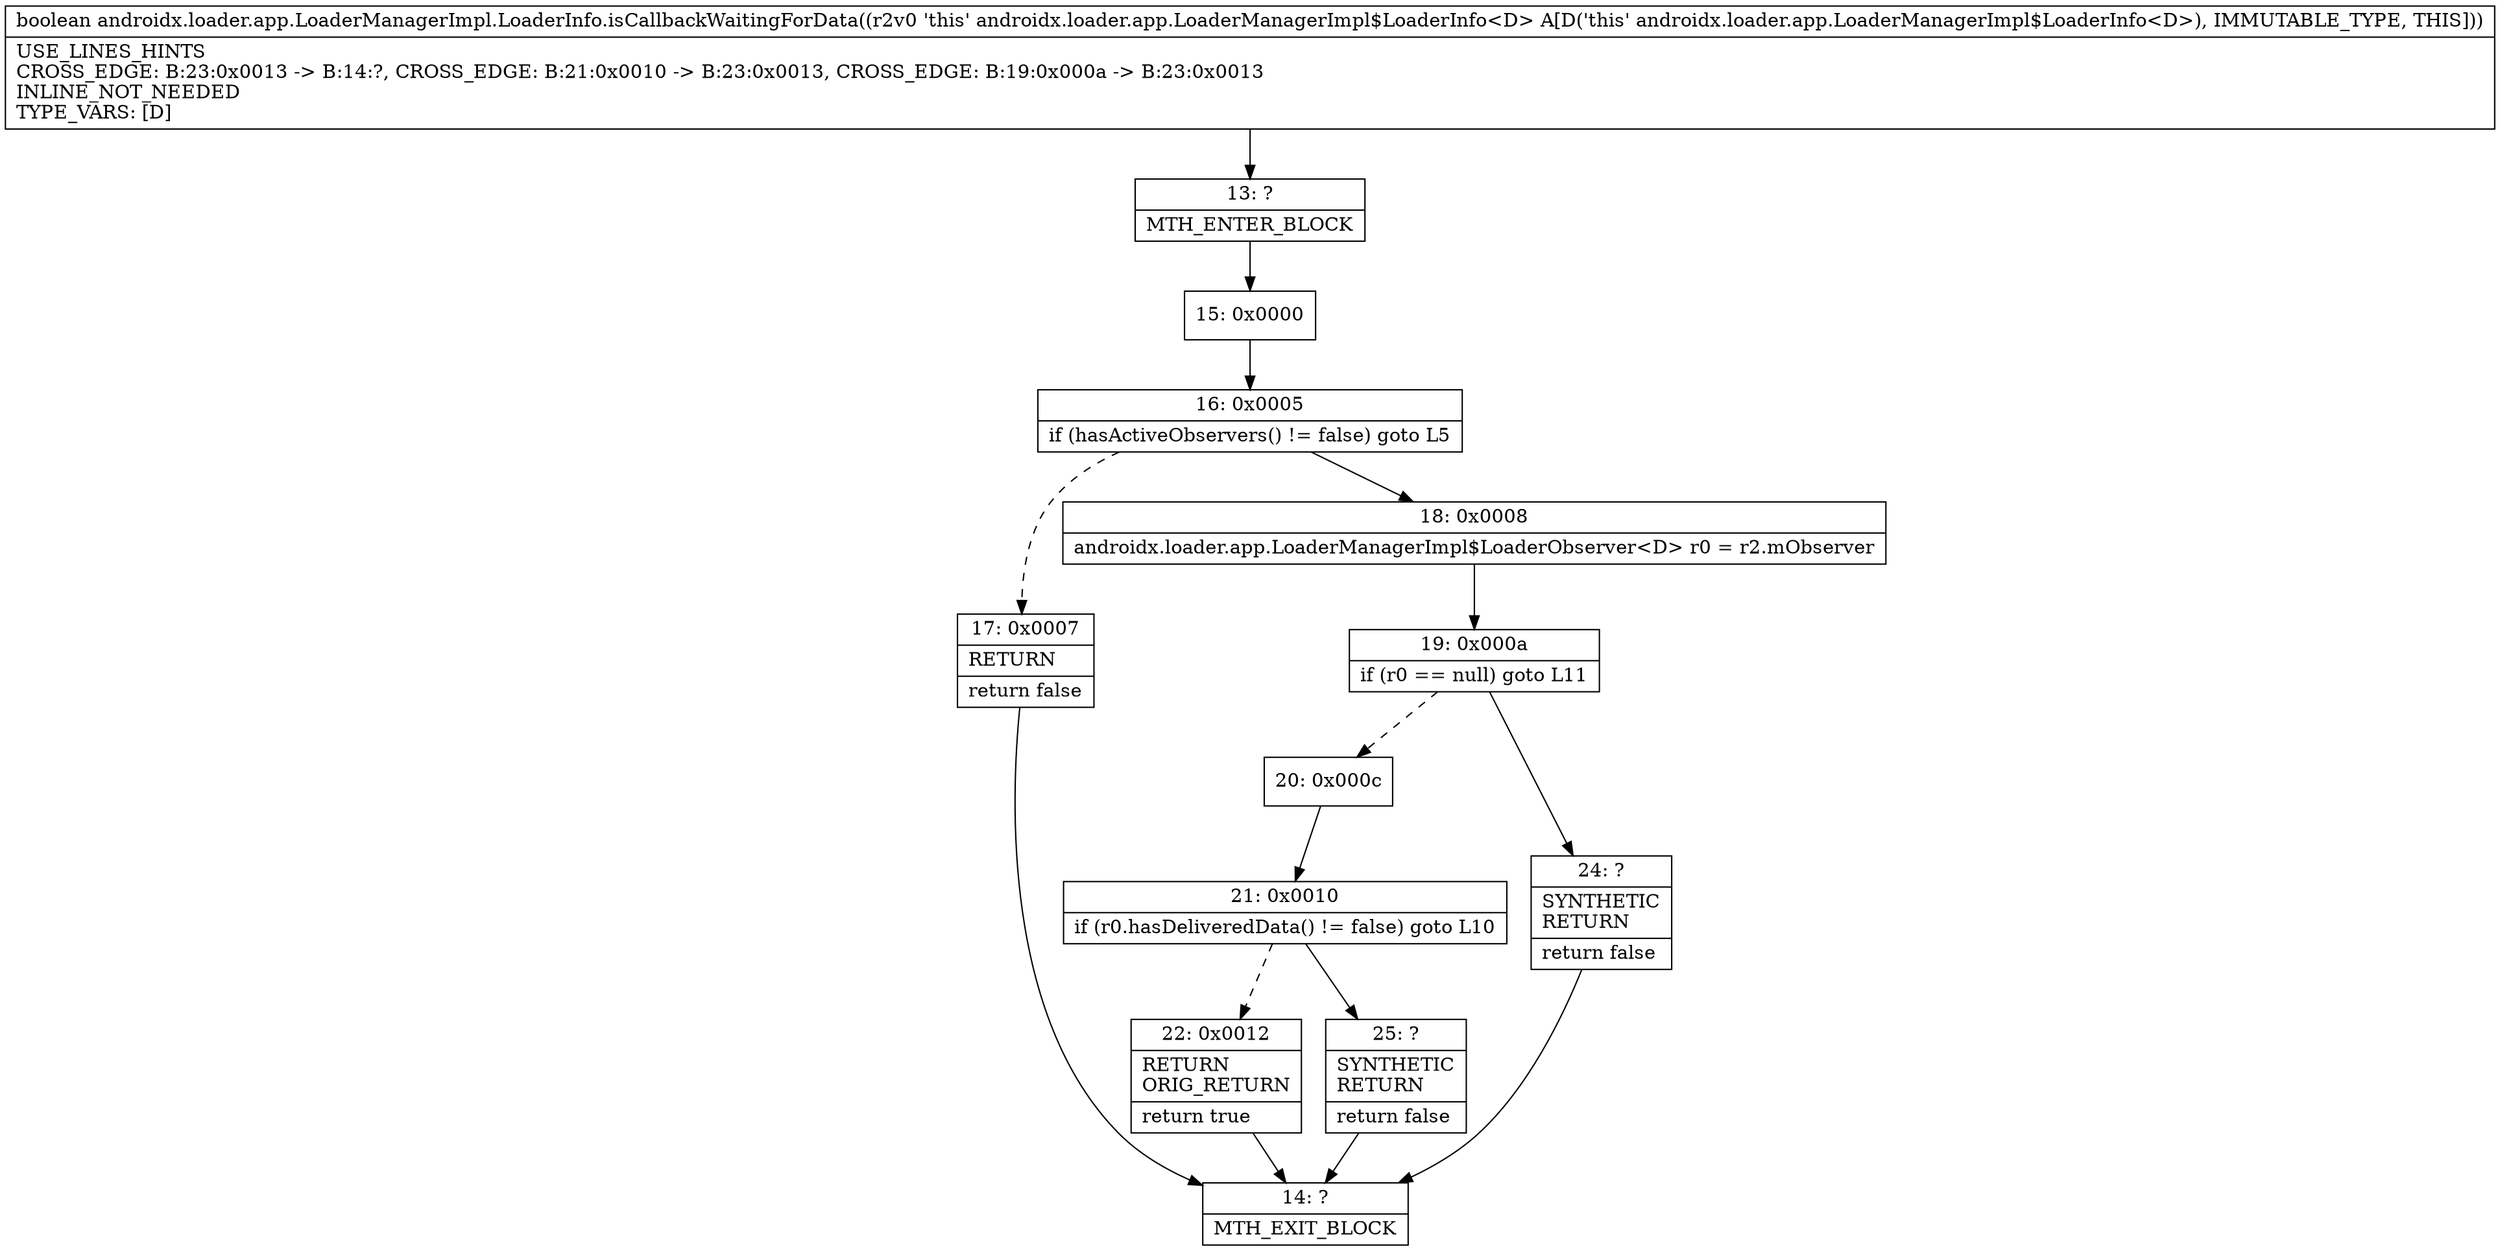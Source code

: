 digraph "CFG forandroidx.loader.app.LoaderManagerImpl.LoaderInfo.isCallbackWaitingForData()Z" {
Node_13 [shape=record,label="{13\:\ ?|MTH_ENTER_BLOCK\l}"];
Node_15 [shape=record,label="{15\:\ 0x0000}"];
Node_16 [shape=record,label="{16\:\ 0x0005|if (hasActiveObservers() != false) goto L5\l}"];
Node_17 [shape=record,label="{17\:\ 0x0007|RETURN\l|return false\l}"];
Node_14 [shape=record,label="{14\:\ ?|MTH_EXIT_BLOCK\l}"];
Node_18 [shape=record,label="{18\:\ 0x0008|androidx.loader.app.LoaderManagerImpl$LoaderObserver\<D\> r0 = r2.mObserver\l}"];
Node_19 [shape=record,label="{19\:\ 0x000a|if (r0 == null) goto L11\l}"];
Node_20 [shape=record,label="{20\:\ 0x000c}"];
Node_21 [shape=record,label="{21\:\ 0x0010|if (r0.hasDeliveredData() != false) goto L10\l}"];
Node_22 [shape=record,label="{22\:\ 0x0012|RETURN\lORIG_RETURN\l|return true\l}"];
Node_25 [shape=record,label="{25\:\ ?|SYNTHETIC\lRETURN\l|return false\l}"];
Node_24 [shape=record,label="{24\:\ ?|SYNTHETIC\lRETURN\l|return false\l}"];
MethodNode[shape=record,label="{boolean androidx.loader.app.LoaderManagerImpl.LoaderInfo.isCallbackWaitingForData((r2v0 'this' androidx.loader.app.LoaderManagerImpl$LoaderInfo\<D\> A[D('this' androidx.loader.app.LoaderManagerImpl$LoaderInfo\<D\>), IMMUTABLE_TYPE, THIS]))  | USE_LINES_HINTS\lCROSS_EDGE: B:23:0x0013 \-\> B:14:?, CROSS_EDGE: B:21:0x0010 \-\> B:23:0x0013, CROSS_EDGE: B:19:0x000a \-\> B:23:0x0013\lINLINE_NOT_NEEDED\lTYPE_VARS: [D]\l}"];
MethodNode -> Node_13;Node_13 -> Node_15;
Node_15 -> Node_16;
Node_16 -> Node_17[style=dashed];
Node_16 -> Node_18;
Node_17 -> Node_14;
Node_18 -> Node_19;
Node_19 -> Node_20[style=dashed];
Node_19 -> Node_24;
Node_20 -> Node_21;
Node_21 -> Node_22[style=dashed];
Node_21 -> Node_25;
Node_22 -> Node_14;
Node_25 -> Node_14;
Node_24 -> Node_14;
}

